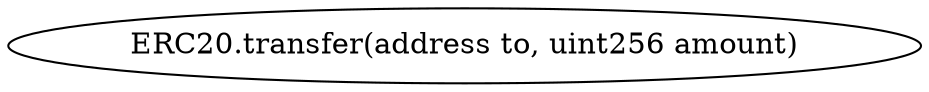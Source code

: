 digraph "" {
	graph [bb="0,0,364.81,36"];
	node [label="\N"];
	"ERC20.transfer(address to, uint256 amount)"	 [height=0.5,
		pos="182.41,18",
		width=5.0668];
}
